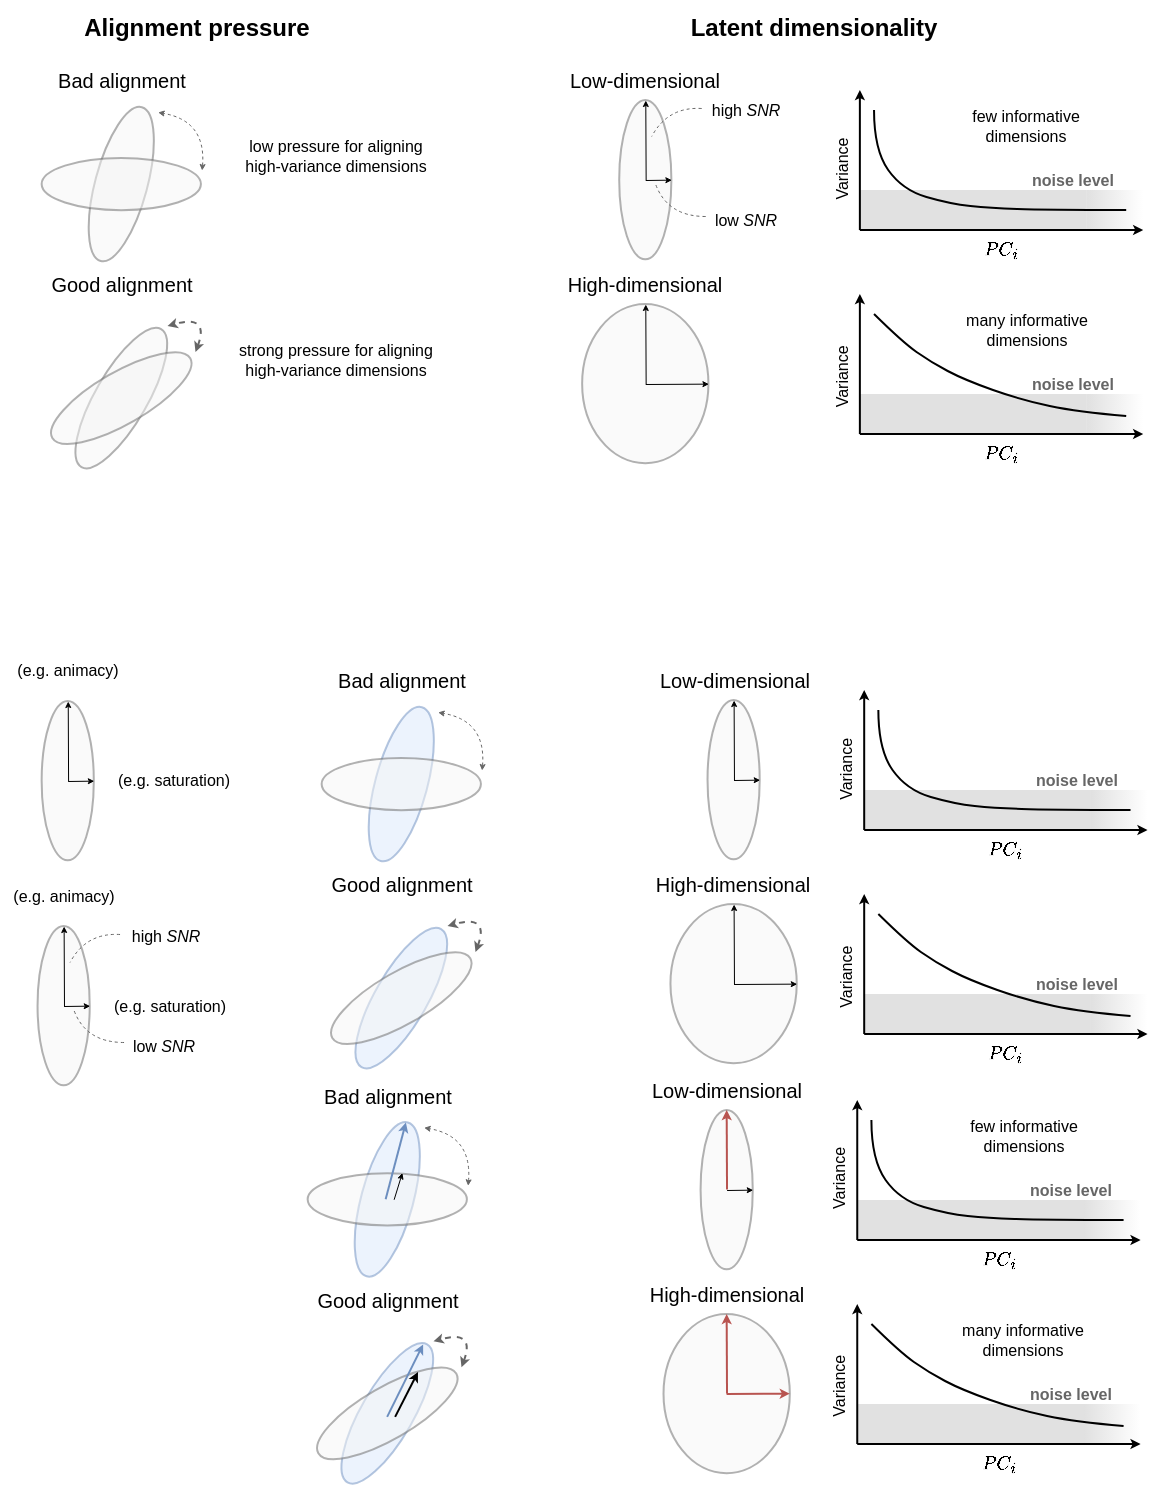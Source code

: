 <mxfile version="18.0.1" type="device"><diagram id="2ONsHkyWAr-i80uwNY6I" name="Simulations"><mxGraphModel dx="474" dy="2458" grid="1" gridSize="10" guides="1" tooltips="1" connect="1" arrows="1" fold="1" page="1" pageScale="1" pageWidth="850" pageHeight="1100" math="1" shadow="0"><root><mxCell id="PCLdOZFhewYvGaXyqv4q-0"/><mxCell id="PCLdOZFhewYvGaXyqv4q-1" parent="PCLdOZFhewYvGaXyqv4q-0"/><mxCell id="X0Z9y7ya4dx-kyn9QucU-18" value="" style="ellipse;whiteSpace=wrap;html=1;rotation=-90;strokeColor=#666666;strokeWidth=1;fillColor=#f5f5f5;opacity=50;fontColor=#333333;" parent="PCLdOZFhewYvGaXyqv4q-1" vertex="1"><mxGeometry x="320.82" y="-1999.76" width="79.64" height="63.15" as="geometry"/></mxCell><mxCell id="gXhSXfBaHzMpOq6-YAeQ-119" value="" style="group" parent="PCLdOZFhewYvGaXyqv4q-1" vertex="1" connectable="0"><mxGeometry x="347.603" y="-2109.997" width="26.085" height="79.64" as="geometry"/></mxCell><mxCell id="gXhSXfBaHzMpOq6-YAeQ-116" value="" style="ellipse;whiteSpace=wrap;html=1;rotation=-90;strokeColor=#666666;strokeWidth=1;fillColor=#f5f5f5;opacity=50;fontColor=#333333;" parent="gXhSXfBaHzMpOq6-YAeQ-119" vertex="1"><mxGeometry x="-26.777" y="26.777" width="79.64" height="26.085" as="geometry"/></mxCell><mxCell id="gXhSXfBaHzMpOq6-YAeQ-117" value="" style="endArrow=classic;html=1;rounded=0;fontSize=12;fontColor=#53A76D;strokeWidth=0.5;endSize=2;startSize=6;entryX=1;entryY=0.5;entryDx=0;entryDy=0;" parent="gXhSXfBaHzMpOq6-YAeQ-119" target="gXhSXfBaHzMpOq6-YAeQ-116" edge="1"><mxGeometry width="50" height="50" relative="1" as="geometry"><mxPoint x="13.223" y="39.777" as="sourcePoint"/><mxPoint x="27.223" y="-62.223" as="targetPoint"/></mxGeometry></mxCell><mxCell id="gXhSXfBaHzMpOq6-YAeQ-118" value="" style="endArrow=classic;html=1;rounded=0;fontSize=12;fontColor=#53A76D;strokeWidth=0.5;endSize=2;startSize=6;entryX=0.5;entryY=1;entryDx=0;entryDy=0;" parent="gXhSXfBaHzMpOq6-YAeQ-119" target="gXhSXfBaHzMpOq6-YAeQ-116" edge="1"><mxGeometry width="50" height="50" relative="1" as="geometry"><mxPoint x="12.997" y="39.997" as="sourcePoint"/><mxPoint x="42.223" y="-54.223" as="targetPoint"/></mxGeometry></mxCell><mxCell id="gXhSXfBaHzMpOq6-YAeQ-120" value="Latent dimensionality" style="text;html=1;strokeColor=none;fillColor=none;align=center;verticalAlign=middle;whiteSpace=wrap;rounded=0;fontSize=12;rotation=0;fontStyle=1;fontColor=#000000;" parent="PCLdOZFhewYvGaXyqv4q-1" vertex="1"><mxGeometry x="373.65" y="-2160" width="141.95" height="28.15" as="geometry"/></mxCell><mxCell id="gXhSXfBaHzMpOq6-YAeQ-121" value="Alignment pressure" style="text;html=1;strokeColor=none;fillColor=none;align=center;verticalAlign=middle;whiteSpace=wrap;rounded=0;fontSize=12;rotation=0;fontStyle=1;fontColor=#000000;" parent="PCLdOZFhewYvGaXyqv4q-1" vertex="1"><mxGeometry x="77.83" y="-2160" width="117" height="28.15" as="geometry"/></mxCell><mxCell id="gXhSXfBaHzMpOq6-YAeQ-124" value="Low-dimensional" style="text;html=1;strokeColor=none;fillColor=none;align=center;verticalAlign=middle;whiteSpace=wrap;rounded=0;fontSize=10;rotation=0;" parent="PCLdOZFhewYvGaXyqv4q-1" vertex="1"><mxGeometry x="314.31" y="-2125" width="92.67" height="10" as="geometry"/></mxCell><mxCell id="gXhSXfBaHzMpOq6-YAeQ-130" value="High-dimensional" style="text;html=1;strokeColor=none;fillColor=none;align=center;verticalAlign=middle;whiteSpace=wrap;rounded=0;fontSize=10;rotation=0;" parent="PCLdOZFhewYvGaXyqv4q-1" vertex="1"><mxGeometry x="319.31" y="-2023" width="82.67" height="10" as="geometry"/></mxCell><mxCell id="gXhSXfBaHzMpOq6-YAeQ-128" value="" style="endArrow=classic;html=1;rounded=0;fontSize=12;fontColor=#53A76D;strokeWidth=0.5;endSize=2;startSize=6;entryX=1;entryY=0.5;entryDx=0;entryDy=0;" parent="PCLdOZFhewYvGaXyqv4q-1" target="X0Z9y7ya4dx-kyn9QucU-18" edge="1"><mxGeometry width="50" height="50" relative="1" as="geometry"><mxPoint x="360.826" y="-1968.22" as="sourcePoint"/><mxPoint x="360.65" y="-2007.99" as="targetPoint"/></mxGeometry></mxCell><mxCell id="gXhSXfBaHzMpOq6-YAeQ-129" value="" style="endArrow=classic;html=1;rounded=0;fontSize=12;fontColor=#53A76D;strokeWidth=0.5;endSize=2;startSize=6;entryX=0.5;entryY=1;entryDx=0;entryDy=0;" parent="PCLdOZFhewYvGaXyqv4q-1" target="X0Z9y7ya4dx-kyn9QucU-18" edge="1"><mxGeometry width="50" height="50" relative="1" as="geometry"><mxPoint x="360.6" y="-1968" as="sourcePoint"/><mxPoint x="391.59" y="-1968.17" as="targetPoint"/></mxGeometry></mxCell><mxCell id="gXhSXfBaHzMpOq6-YAeQ-131" value="high &lt;i&gt;SNR&lt;/i&gt;" style="text;html=1;strokeColor=none;fillColor=none;align=center;verticalAlign=middle;whiteSpace=wrap;rounded=0;fontSize=8;rotation=0;" parent="PCLdOZFhewYvGaXyqv4q-1" vertex="1"><mxGeometry x="388.36" y="-2110" width="45.74" height="10" as="geometry"/></mxCell><mxCell id="gXhSXfBaHzMpOq6-YAeQ-132" value="low &lt;i&gt;SNR&lt;/i&gt;" style="text;html=1;strokeColor=none;fillColor=none;align=center;verticalAlign=middle;whiteSpace=wrap;rounded=0;fontSize=8;rotation=0;" parent="PCLdOZFhewYvGaXyqv4q-1" vertex="1"><mxGeometry x="387.6" y="-2055" width="45.74" height="10" as="geometry"/></mxCell><mxCell id="gXhSXfBaHzMpOq6-YAeQ-133" value="" style="endArrow=none;html=1;strokeWidth=0.5;fillColor=#f5f5f5;strokeColor=#666666;targetPerimeterSpacing=0;curved=1;dashed=1;" parent="PCLdOZFhewYvGaXyqv4q-1" edge="1"><mxGeometry width="50" height="50" relative="1" as="geometry"><mxPoint x="388.6" y="-2106" as="sourcePoint"/><mxPoint x="363.6" y="-2092" as="targetPoint"/><Array as="points"><mxPoint x="371.6" y="-2107"/></Array></mxGeometry></mxCell><mxCell id="gXhSXfBaHzMpOq6-YAeQ-134" value="" style="endArrow=none;html=1;strokeWidth=0.5;fillColor=#f5f5f5;strokeColor=#666666;targetPerimeterSpacing=0;curved=1;dashed=1;" parent="PCLdOZFhewYvGaXyqv4q-1" edge="1"><mxGeometry width="50" height="50" relative="1" as="geometry"><mxPoint x="390.6" y="-2052" as="sourcePoint"/><mxPoint x="365.6" y="-2068" as="targetPoint"/><Array as="points"><mxPoint x="371.6" y="-2052"/></Array></mxGeometry></mxCell><mxCell id="gXhSXfBaHzMpOq6-YAeQ-160" value="Bad alignment" style="text;html=1;strokeColor=none;fillColor=none;align=center;verticalAlign=middle;whiteSpace=wrap;rounded=0;fontSize=10;rotation=0;" parent="PCLdOZFhewYvGaXyqv4q-1" vertex="1"><mxGeometry x="60.98" y="-2125" width="75.72" height="10" as="geometry"/></mxCell><mxCell id="gXhSXfBaHzMpOq6-YAeQ-157" value="" style="ellipse;whiteSpace=wrap;html=1;rotation=-75;strokeColor=#666666;strokeWidth=1;fillColor=#f5f5f5;opacity=50;fontColor=#333333;" parent="PCLdOZFhewYvGaXyqv4q-1" vertex="1"><mxGeometry x="58.82" y="-2081" width="79.64" height="26.085" as="geometry"/></mxCell><mxCell id="gXhSXfBaHzMpOq6-YAeQ-161" value="" style="ellipse;whiteSpace=wrap;html=1;rotation=0;strokeColor=#666666;strokeWidth=1;fillColor=#f5f5f5;opacity=50;fontColor=#333333;" parent="PCLdOZFhewYvGaXyqv4q-1" vertex="1"><mxGeometry x="58.82" y="-2081" width="79.64" height="26.085" as="geometry"/></mxCell><mxCell id="gXhSXfBaHzMpOq6-YAeQ-162" value="" style="endArrow=classic;html=1;strokeWidth=0.5;fillColor=#f5f5f5;strokeColor=#666666;targetPerimeterSpacing=0;curved=1;dashed=1;startArrow=classic;startFill=1;endFill=1;endSize=2;startSize=2;" parent="PCLdOZFhewYvGaXyqv4q-1" edge="1"><mxGeometry width="50" height="50" relative="1" as="geometry"><mxPoint x="138.82" y="-2075" as="sourcePoint"/><mxPoint x="116.82" y="-2104" as="targetPoint"/><Array as="points"><mxPoint x="140.83" y="-2100"/></Array></mxGeometry></mxCell><mxCell id="gXhSXfBaHzMpOq6-YAeQ-165" value="low pressure for aligning high-variance dimensions" style="text;html=1;strokeColor=none;fillColor=none;align=center;verticalAlign=middle;whiteSpace=wrap;rounded=0;fontSize=8;rotation=0;" parent="PCLdOZFhewYvGaXyqv4q-1" vertex="1"><mxGeometry x="155.68" y="-2094.5" width="100.37" height="25" as="geometry"/></mxCell><mxCell id="gXhSXfBaHzMpOq6-YAeQ-169" value="Good alignment" style="text;html=1;strokeColor=none;fillColor=none;align=center;verticalAlign=middle;whiteSpace=wrap;rounded=0;fontSize=10;rotation=0;" parent="PCLdOZFhewYvGaXyqv4q-1" vertex="1"><mxGeometry x="60.78" y="-2023" width="75.71" height="10" as="geometry"/></mxCell><mxCell id="gXhSXfBaHzMpOq6-YAeQ-170" value="" style="ellipse;whiteSpace=wrap;html=1;rotation=-60;strokeColor=#666666;strokeWidth=1;fillColor=#f5f5f5;opacity=50;fontColor=#333333;" parent="PCLdOZFhewYvGaXyqv4q-1" vertex="1"><mxGeometry x="58.83" y="-1974" width="79.64" height="26.085" as="geometry"/></mxCell><mxCell id="gXhSXfBaHzMpOq6-YAeQ-171" value="" style="ellipse;whiteSpace=wrap;html=1;rotation=-30;strokeColor=#666666;strokeWidth=1;fillColor=#f5f5f5;opacity=50;fontColor=#333333;" parent="PCLdOZFhewYvGaXyqv4q-1" vertex="1"><mxGeometry x="58.83" y="-1974" width="79.64" height="26.085" as="geometry"/></mxCell><mxCell id="gXhSXfBaHzMpOq6-YAeQ-172" value="" style="endArrow=classic;html=1;strokeWidth=1;fillColor=#f5f5f5;strokeColor=#666666;targetPerimeterSpacing=0;curved=1;dashed=1;startArrow=classic;startFill=1;endFill=1;endSize=2;startSize=2;" parent="PCLdOZFhewYvGaXyqv4q-1" edge="1"><mxGeometry width="50" height="50" relative="1" as="geometry"><mxPoint x="135.75" y="-1984" as="sourcePoint"/><mxPoint x="121.75" y="-1997" as="targetPoint"/><Array as="points"><mxPoint x="142.83" y="-2003"/></Array></mxGeometry></mxCell><mxCell id="gXhSXfBaHzMpOq6-YAeQ-173" value="strong pressure for aligning high-variance dimensions" style="text;html=1;strokeColor=none;fillColor=none;align=center;verticalAlign=middle;whiteSpace=wrap;rounded=0;fontSize=8;rotation=0;" parent="PCLdOZFhewYvGaXyqv4q-1" vertex="1"><mxGeometry x="155.68" y="-1992.11" width="100.37" height="25" as="geometry"/></mxCell><mxCell id="gXhSXfBaHzMpOq6-YAeQ-176" value="" style="group" parent="PCLdOZFhewYvGaXyqv4q-1" vertex="1" connectable="0"><mxGeometry x="467.933" y="-1963" width="141.667" height="20.0" as="geometry"/></mxCell><mxCell id="gXhSXfBaHzMpOq6-YAeQ-177" value="" style="rounded=0;whiteSpace=wrap;html=1;fontSize=10;fillColor=#B3B3B3;strokeColor=none;opacity=40;" parent="gXhSXfBaHzMpOq6-YAeQ-176" vertex="1"><mxGeometry width="113.333" height="20.0" as="geometry"/></mxCell><mxCell id="gXhSXfBaHzMpOq6-YAeQ-178" value="" style="rounded=0;whiteSpace=wrap;html=1;fontSize=10;fillColor=#B3B3B3;strokeColor=none;opacity=40;gradientColor=#ffffff;gradientDirection=east;" parent="gXhSXfBaHzMpOq6-YAeQ-176" vertex="1"><mxGeometry x="113.333" width="28.333" height="20.0" as="geometry"/></mxCell><mxCell id="gXhSXfBaHzMpOq6-YAeQ-175" value="" style="group" parent="PCLdOZFhewYvGaXyqv4q-1" vertex="1" connectable="0"><mxGeometry x="467.933" y="-2065" width="141.667" height="20.0" as="geometry"/></mxCell><mxCell id="gXhSXfBaHzMpOq6-YAeQ-174" value="" style="rounded=0;whiteSpace=wrap;html=1;fontSize=10;fillColor=#B3B3B3;strokeColor=none;opacity=40;" parent="gXhSXfBaHzMpOq6-YAeQ-175" vertex="1"><mxGeometry width="113.333" height="20.0" as="geometry"/></mxCell><mxCell id="gXhSXfBaHzMpOq6-YAeQ-146" value="" style="rounded=0;whiteSpace=wrap;html=1;fontSize=10;fillColor=#B3B3B3;strokeColor=none;opacity=40;gradientColor=#ffffff;gradientDirection=east;" parent="gXhSXfBaHzMpOq6-YAeQ-175" vertex="1"><mxGeometry x="113.333" width="28.333" height="20.0" as="geometry"/></mxCell><mxCell id="gXhSXfBaHzMpOq6-YAeQ-136" value="" style="endArrow=classic;html=1;rounded=0;fontSize=12;fontColor=#53A76D;strokeWidth=1;endSize=2;startSize=6;" parent="PCLdOZFhewYvGaXyqv4q-1" edge="1"><mxGeometry width="50" height="50" relative="1" as="geometry"><mxPoint x="467.933" y="-2045" as="sourcePoint"/><mxPoint x="609.6" y="-2045" as="targetPoint"/></mxGeometry></mxCell><mxCell id="gXhSXfBaHzMpOq6-YAeQ-137" value="`PC_i`" style="text;html=1;strokeColor=none;fillColor=none;align=center;verticalAlign=middle;whiteSpace=wrap;rounded=0;fontSize=8;rotation=0;" parent="PCLdOZFhewYvGaXyqv4q-1" vertex="1"><mxGeometry x="467.933" y="-2040.36" width="141.667" height="10.0" as="geometry"/></mxCell><mxCell id="gXhSXfBaHzMpOq6-YAeQ-138" value="" style="endArrow=classic;html=1;rounded=0;fontSize=12;fontColor=#53A76D;strokeWidth=1;endSize=2;startSize=6;" parent="PCLdOZFhewYvGaXyqv4q-1" edge="1"><mxGeometry width="50" height="50" relative="1" as="geometry"><mxPoint x="467.933" y="-2045" as="sourcePoint"/><mxPoint x="467.933" y="-2115" as="targetPoint"/></mxGeometry></mxCell><mxCell id="gXhSXfBaHzMpOq6-YAeQ-139" value="Variance" style="text;html=1;strokeColor=none;fillColor=none;align=center;verticalAlign=middle;whiteSpace=wrap;rounded=0;fontSize=8;rotation=270;" parent="PCLdOZFhewYvGaXyqv4q-1" vertex="1"><mxGeometry x="439.21" y="-2081" width="39.11" height="10" as="geometry"/></mxCell><mxCell id="gXhSXfBaHzMpOq6-YAeQ-140" value="" style="endArrow=none;html=1;fontSize=10;fontColor=#000000;targetPerimeterSpacing=0;strokeWidth=1;curved=1;fillColor=#f5f5f5;strokeColor=#000000;" parent="PCLdOZFhewYvGaXyqv4q-1" edge="1"><mxGeometry width="50" height="50" relative="1" as="geometry"><mxPoint x="475.017" y="-2105" as="sourcePoint"/><mxPoint x="601.1" y="-2055" as="targetPoint"/><Array as="points"><mxPoint x="475.017" y="-2085"/><mxPoint x="489.183" y="-2065"/><mxPoint x="513.267" y="-2058"/><mxPoint x="533.1" y="-2056"/><mxPoint x="560.017" y="-2055"/></Array></mxGeometry></mxCell><mxCell id="gXhSXfBaHzMpOq6-YAeQ-145" value="few informative dimensions" style="text;html=1;strokeColor=none;fillColor=none;align=center;verticalAlign=middle;whiteSpace=wrap;rounded=0;fontSize=8;rotation=0;" parent="PCLdOZFhewYvGaXyqv4q-1" vertex="1"><mxGeometry x="506.08" y="-2110" width="90.09" height="25" as="geometry"/></mxCell><mxCell id="gXhSXfBaHzMpOq6-YAeQ-147" value="noise level" style="text;html=1;strokeColor=none;fillColor=none;align=center;verticalAlign=middle;whiteSpace=wrap;rounded=0;fontSize=8;rotation=0;fontColor=#666666;fontStyle=1" parent="PCLdOZFhewYvGaXyqv4q-1" vertex="1"><mxGeometry x="543.994" y="-2076.43" width="61.356" height="12.5" as="geometry"/></mxCell><mxCell id="gXhSXfBaHzMpOq6-YAeQ-149" value="" style="endArrow=classic;html=1;rounded=0;fontSize=12;fontColor=#53A76D;strokeWidth=1;endSize=2;startSize=6;" parent="PCLdOZFhewYvGaXyqv4q-1" edge="1"><mxGeometry width="50" height="50" relative="1" as="geometry"><mxPoint x="467.933" y="-1943" as="sourcePoint"/><mxPoint x="609.6" y="-1943" as="targetPoint"/></mxGeometry></mxCell><mxCell id="gXhSXfBaHzMpOq6-YAeQ-150" value="`PC_i`" style="text;html=1;strokeColor=none;fillColor=none;align=center;verticalAlign=middle;whiteSpace=wrap;rounded=0;fontSize=8;rotation=0;" parent="PCLdOZFhewYvGaXyqv4q-1" vertex="1"><mxGeometry x="467.933" y="-1938.36" width="141.667" height="10.0" as="geometry"/></mxCell><mxCell id="gXhSXfBaHzMpOq6-YAeQ-151" value="" style="endArrow=classic;html=1;rounded=0;fontSize=12;fontColor=#53A76D;strokeWidth=1;endSize=2;startSize=6;" parent="PCLdOZFhewYvGaXyqv4q-1" edge="1"><mxGeometry width="50" height="50" relative="1" as="geometry"><mxPoint x="467.933" y="-1943" as="sourcePoint"/><mxPoint x="467.933" y="-2013" as="targetPoint"/></mxGeometry></mxCell><mxCell id="gXhSXfBaHzMpOq6-YAeQ-153" value="" style="endArrow=none;html=1;fontSize=10;fontColor=#000000;targetPerimeterSpacing=0;strokeWidth=1;curved=1;fillColor=#f5f5f5;strokeColor=#000000;" parent="PCLdOZFhewYvGaXyqv4q-1" edge="1"><mxGeometry width="50" height="50" relative="1" as="geometry"><mxPoint x="475.017" y="-2003" as="sourcePoint"/><mxPoint x="601.1" y="-1952" as="targetPoint"/><Array as="points"><mxPoint x="489.183" y="-1989"/><mxPoint x="503.35" y="-1979"/><mxPoint x="520.35" y="-1970"/><mxPoint x="548.683" y="-1960"/><mxPoint x="577.017" y="-1954"/></Array></mxGeometry></mxCell><mxCell id="gXhSXfBaHzMpOq6-YAeQ-154" value="many informative dimensions" style="text;html=1;strokeColor=none;fillColor=none;align=center;verticalAlign=middle;whiteSpace=wrap;rounded=0;fontSize=8;rotation=0;" parent="PCLdOZFhewYvGaXyqv4q-1" vertex="1"><mxGeometry x="499.511" y="-2008" width="103.233" height="25.0" as="geometry"/></mxCell><mxCell id="gXhSXfBaHzMpOq6-YAeQ-155" value="noise level" style="text;html=1;strokeColor=none;fillColor=none;align=center;verticalAlign=middle;whiteSpace=wrap;rounded=0;fontSize=8;rotation=0;fontColor=#666666;fontStyle=1" parent="PCLdOZFhewYvGaXyqv4q-1" vertex="1"><mxGeometry x="543.994" y="-1974.43" width="61.356" height="12.5" as="geometry"/></mxCell><mxCell id="gb-jfNe13h6zw_2_S-bO-0" value="Variance" style="text;html=1;strokeColor=none;fillColor=none;align=center;verticalAlign=middle;whiteSpace=wrap;rounded=0;fontSize=8;rotation=270;" vertex="1" parent="PCLdOZFhewYvGaXyqv4q-1"><mxGeometry x="439.21" y="-1977.11" width="39.11" height="10" as="geometry"/></mxCell><mxCell id="gb-jfNe13h6zw_2_S-bO-1" value="" style="ellipse;whiteSpace=wrap;html=1;rotation=-90;strokeColor=#666666;strokeWidth=1;fillColor=#f5f5f5;opacity=50;fontColor=#333333;" vertex="1" parent="PCLdOZFhewYvGaXyqv4q-1"><mxGeometry x="364.98" y="-1699.76" width="79.64" height="63.15" as="geometry"/></mxCell><mxCell id="gb-jfNe13h6zw_2_S-bO-2" value="" style="group" vertex="1" connectable="0" parent="PCLdOZFhewYvGaXyqv4q-1"><mxGeometry x="391.763" y="-1809.997" width="26.085" height="79.64" as="geometry"/></mxCell><mxCell id="gb-jfNe13h6zw_2_S-bO-3" value="" style="ellipse;whiteSpace=wrap;html=1;rotation=-90;strokeColor=#666666;strokeWidth=1;fillColor=#f5f5f5;opacity=50;fontColor=#333333;" vertex="1" parent="gb-jfNe13h6zw_2_S-bO-2"><mxGeometry x="-26.777" y="26.777" width="79.64" height="26.085" as="geometry"/></mxCell><mxCell id="gb-jfNe13h6zw_2_S-bO-4" value="" style="endArrow=classic;html=1;rounded=0;fontSize=12;fontColor=#53A76D;strokeWidth=0.5;endSize=2;startSize=6;entryX=1;entryY=0.5;entryDx=0;entryDy=0;" edge="1" parent="gb-jfNe13h6zw_2_S-bO-2" target="gb-jfNe13h6zw_2_S-bO-3"><mxGeometry width="50" height="50" relative="1" as="geometry"><mxPoint x="13.223" y="39.777" as="sourcePoint"/><mxPoint x="27.223" y="-62.223" as="targetPoint"/></mxGeometry></mxCell><mxCell id="gb-jfNe13h6zw_2_S-bO-5" value="" style="endArrow=classic;html=1;rounded=0;fontSize=12;fontColor=#53A76D;strokeWidth=0.5;endSize=2;startSize=6;entryX=0.5;entryY=1;entryDx=0;entryDy=0;" edge="1" parent="gb-jfNe13h6zw_2_S-bO-2" target="gb-jfNe13h6zw_2_S-bO-3"><mxGeometry width="50" height="50" relative="1" as="geometry"><mxPoint x="12.997" y="39.997" as="sourcePoint"/><mxPoint x="42.223" y="-54.223" as="targetPoint"/></mxGeometry></mxCell><mxCell id="gb-jfNe13h6zw_2_S-bO-9" value="High-dimensional" style="text;html=1;strokeColor=none;fillColor=none;align=center;verticalAlign=middle;whiteSpace=wrap;rounded=0;fontSize=10;rotation=0;" vertex="1" parent="PCLdOZFhewYvGaXyqv4q-1"><mxGeometry x="363.47" y="-1723" width="82.67" height="10" as="geometry"/></mxCell><mxCell id="gb-jfNe13h6zw_2_S-bO-10" value="" style="endArrow=classic;html=1;rounded=0;fontSize=12;fontColor=#53A76D;strokeWidth=0.5;endSize=2;startSize=6;entryX=1;entryY=0.5;entryDx=0;entryDy=0;" edge="1" parent="PCLdOZFhewYvGaXyqv4q-1" target="gb-jfNe13h6zw_2_S-bO-1"><mxGeometry width="50" height="50" relative="1" as="geometry"><mxPoint x="404.986" y="-1668.22" as="sourcePoint"/><mxPoint x="404.81" y="-1707.99" as="targetPoint"/></mxGeometry></mxCell><mxCell id="gb-jfNe13h6zw_2_S-bO-11" value="" style="endArrow=classic;html=1;rounded=0;fontSize=12;fontColor=#53A76D;strokeWidth=0.5;endSize=2;startSize=6;entryX=0.5;entryY=1;entryDx=0;entryDy=0;" edge="1" parent="PCLdOZFhewYvGaXyqv4q-1" target="gb-jfNe13h6zw_2_S-bO-1"><mxGeometry width="50" height="50" relative="1" as="geometry"><mxPoint x="404.76" y="-1668" as="sourcePoint"/><mxPoint x="435.75" y="-1668.17" as="targetPoint"/></mxGeometry></mxCell><mxCell id="gb-jfNe13h6zw_2_S-bO-16" value="Bad alignment" style="text;html=1;strokeColor=none;fillColor=none;align=center;verticalAlign=middle;whiteSpace=wrap;rounded=0;fontSize=10;rotation=0;" vertex="1" parent="PCLdOZFhewYvGaXyqv4q-1"><mxGeometry x="200.98" y="-1825" width="75.72" height="10" as="geometry"/></mxCell><mxCell id="gb-jfNe13h6zw_2_S-bO-17" value="" style="ellipse;whiteSpace=wrap;html=1;rotation=-75;strokeColor=#6c8ebf;strokeWidth=1;fillColor=#dae8fc;opacity=50;" vertex="1" parent="PCLdOZFhewYvGaXyqv4q-1"><mxGeometry x="198.82" y="-1781" width="79.64" height="26.085" as="geometry"/></mxCell><mxCell id="gb-jfNe13h6zw_2_S-bO-18" value="" style="ellipse;whiteSpace=wrap;html=1;rotation=0;strokeColor=#666666;strokeWidth=1;fillColor=#f5f5f5;opacity=50;fontColor=#333333;" vertex="1" parent="PCLdOZFhewYvGaXyqv4q-1"><mxGeometry x="198.82" y="-1781" width="79.64" height="26.085" as="geometry"/></mxCell><mxCell id="gb-jfNe13h6zw_2_S-bO-19" value="" style="endArrow=classic;html=1;strokeWidth=0.5;fillColor=#f5f5f5;strokeColor=#666666;targetPerimeterSpacing=0;curved=1;dashed=1;startArrow=classic;startFill=1;endFill=1;endSize=2;startSize=2;" edge="1" parent="PCLdOZFhewYvGaXyqv4q-1"><mxGeometry width="50" height="50" relative="1" as="geometry"><mxPoint x="278.82" y="-1775" as="sourcePoint"/><mxPoint x="256.82" y="-1804" as="targetPoint"/><Array as="points"><mxPoint x="280.83" y="-1800"/></Array></mxGeometry></mxCell><mxCell id="gb-jfNe13h6zw_2_S-bO-21" value="Good alignment" style="text;html=1;strokeColor=none;fillColor=none;align=center;verticalAlign=middle;whiteSpace=wrap;rounded=0;fontSize=10;rotation=0;" vertex="1" parent="PCLdOZFhewYvGaXyqv4q-1"><mxGeometry x="200.78" y="-1723" width="75.71" height="10" as="geometry"/></mxCell><mxCell id="gb-jfNe13h6zw_2_S-bO-22" value="" style="ellipse;whiteSpace=wrap;html=1;rotation=-60;strokeColor=#6c8ebf;strokeWidth=1;fillColor=#dae8fc;opacity=50;" vertex="1" parent="PCLdOZFhewYvGaXyqv4q-1"><mxGeometry x="198.83" y="-1674" width="79.64" height="26.085" as="geometry"/></mxCell><mxCell id="gb-jfNe13h6zw_2_S-bO-23" value="" style="ellipse;whiteSpace=wrap;html=1;rotation=-30;strokeColor=#666666;strokeWidth=1;fillColor=#f5f5f5;opacity=50;fontColor=#333333;" vertex="1" parent="PCLdOZFhewYvGaXyqv4q-1"><mxGeometry x="198.83" y="-1674" width="79.64" height="26.085" as="geometry"/></mxCell><mxCell id="gb-jfNe13h6zw_2_S-bO-24" value="" style="endArrow=classic;html=1;strokeWidth=1;fillColor=#f5f5f5;strokeColor=#666666;targetPerimeterSpacing=0;curved=1;dashed=1;startArrow=classic;startFill=1;endFill=1;endSize=2;startSize=2;" edge="1" parent="PCLdOZFhewYvGaXyqv4q-1"><mxGeometry width="50" height="50" relative="1" as="geometry"><mxPoint x="275.75" y="-1684" as="sourcePoint"/><mxPoint x="261.75" y="-1697" as="targetPoint"/><Array as="points"><mxPoint x="282.83" y="-1703"/></Array></mxGeometry></mxCell><mxCell id="gb-jfNe13h6zw_2_S-bO-26" value="" style="group" vertex="1" connectable="0" parent="PCLdOZFhewYvGaXyqv4q-1"><mxGeometry x="470.093" y="-1663" width="141.667" height="20.0" as="geometry"/></mxCell><mxCell id="gb-jfNe13h6zw_2_S-bO-27" value="" style="rounded=0;whiteSpace=wrap;html=1;fontSize=10;fillColor=#B3B3B3;strokeColor=none;opacity=40;" vertex="1" parent="gb-jfNe13h6zw_2_S-bO-26"><mxGeometry width="113.333" height="20.0" as="geometry"/></mxCell><mxCell id="gb-jfNe13h6zw_2_S-bO-28" value="" style="rounded=0;whiteSpace=wrap;html=1;fontSize=10;fillColor=#B3B3B3;strokeColor=none;opacity=40;gradientColor=#ffffff;gradientDirection=east;" vertex="1" parent="gb-jfNe13h6zw_2_S-bO-26"><mxGeometry x="113.333" width="28.333" height="20.0" as="geometry"/></mxCell><mxCell id="gb-jfNe13h6zw_2_S-bO-29" value="" style="group" vertex="1" connectable="0" parent="PCLdOZFhewYvGaXyqv4q-1"><mxGeometry x="470.093" y="-1765" width="141.667" height="20.0" as="geometry"/></mxCell><mxCell id="gb-jfNe13h6zw_2_S-bO-30" value="" style="rounded=0;whiteSpace=wrap;html=1;fontSize=10;fillColor=#B3B3B3;strokeColor=none;opacity=40;" vertex="1" parent="gb-jfNe13h6zw_2_S-bO-29"><mxGeometry width="113.333" height="20.0" as="geometry"/></mxCell><mxCell id="gb-jfNe13h6zw_2_S-bO-31" value="" style="rounded=0;whiteSpace=wrap;html=1;fontSize=10;fillColor=#B3B3B3;strokeColor=none;opacity=40;gradientColor=#ffffff;gradientDirection=east;" vertex="1" parent="gb-jfNe13h6zw_2_S-bO-29"><mxGeometry x="113.333" width="28.333" height="20.0" as="geometry"/></mxCell><mxCell id="gb-jfNe13h6zw_2_S-bO-32" value="" style="endArrow=classic;html=1;rounded=0;fontSize=12;fontColor=#53A76D;strokeWidth=1;endSize=2;startSize=6;" edge="1" parent="PCLdOZFhewYvGaXyqv4q-1"><mxGeometry width="50" height="50" relative="1" as="geometry"><mxPoint x="470.093" y="-1745" as="sourcePoint"/><mxPoint x="611.76" y="-1745" as="targetPoint"/></mxGeometry></mxCell><mxCell id="gb-jfNe13h6zw_2_S-bO-33" value="`PC_i`" style="text;html=1;strokeColor=none;fillColor=none;align=center;verticalAlign=middle;whiteSpace=wrap;rounded=0;fontSize=8;rotation=0;" vertex="1" parent="PCLdOZFhewYvGaXyqv4q-1"><mxGeometry x="470.093" y="-1740.36" width="141.667" height="10.0" as="geometry"/></mxCell><mxCell id="gb-jfNe13h6zw_2_S-bO-34" value="" style="endArrow=classic;html=1;rounded=0;fontSize=12;fontColor=#53A76D;strokeWidth=1;endSize=2;startSize=6;" edge="1" parent="PCLdOZFhewYvGaXyqv4q-1"><mxGeometry width="50" height="50" relative="1" as="geometry"><mxPoint x="470.093" y="-1745" as="sourcePoint"/><mxPoint x="470.093" y="-1815" as="targetPoint"/></mxGeometry></mxCell><mxCell id="gb-jfNe13h6zw_2_S-bO-35" value="Variance" style="text;html=1;strokeColor=none;fillColor=none;align=center;verticalAlign=middle;whiteSpace=wrap;rounded=0;fontSize=8;rotation=270;" vertex="1" parent="PCLdOZFhewYvGaXyqv4q-1"><mxGeometry x="441.37" y="-1781" width="39.11" height="10" as="geometry"/></mxCell><mxCell id="gb-jfNe13h6zw_2_S-bO-36" value="" style="endArrow=none;html=1;fontSize=10;fontColor=#000000;targetPerimeterSpacing=0;strokeWidth=1;curved=1;fillColor=#f5f5f5;strokeColor=#000000;" edge="1" parent="PCLdOZFhewYvGaXyqv4q-1"><mxGeometry width="50" height="50" relative="1" as="geometry"><mxPoint x="477.177" y="-1805" as="sourcePoint"/><mxPoint x="603.26" y="-1755" as="targetPoint"/><Array as="points"><mxPoint x="477.177" y="-1785"/><mxPoint x="491.343" y="-1765"/><mxPoint x="515.427" y="-1758"/><mxPoint x="535.26" y="-1756"/><mxPoint x="562.177" y="-1755"/></Array></mxGeometry></mxCell><mxCell id="gb-jfNe13h6zw_2_S-bO-38" value="noise level" style="text;html=1;strokeColor=none;fillColor=none;align=center;verticalAlign=middle;whiteSpace=wrap;rounded=0;fontSize=8;rotation=0;fontColor=#666666;fontStyle=1" vertex="1" parent="PCLdOZFhewYvGaXyqv4q-1"><mxGeometry x="546.154" y="-1776.43" width="61.356" height="12.5" as="geometry"/></mxCell><mxCell id="gb-jfNe13h6zw_2_S-bO-39" value="" style="endArrow=classic;html=1;rounded=0;fontSize=12;fontColor=#53A76D;strokeWidth=1;endSize=2;startSize=6;" edge="1" parent="PCLdOZFhewYvGaXyqv4q-1"><mxGeometry width="50" height="50" relative="1" as="geometry"><mxPoint x="470.093" y="-1643" as="sourcePoint"/><mxPoint x="611.76" y="-1643" as="targetPoint"/></mxGeometry></mxCell><mxCell id="gb-jfNe13h6zw_2_S-bO-40" value="`PC_i`" style="text;html=1;strokeColor=none;fillColor=none;align=center;verticalAlign=middle;whiteSpace=wrap;rounded=0;fontSize=8;rotation=0;" vertex="1" parent="PCLdOZFhewYvGaXyqv4q-1"><mxGeometry x="470.093" y="-1638.36" width="141.667" height="10.0" as="geometry"/></mxCell><mxCell id="gb-jfNe13h6zw_2_S-bO-41" value="" style="endArrow=classic;html=1;rounded=0;fontSize=12;fontColor=#53A76D;strokeWidth=1;endSize=2;startSize=6;" edge="1" parent="PCLdOZFhewYvGaXyqv4q-1"><mxGeometry width="50" height="50" relative="1" as="geometry"><mxPoint x="470.093" y="-1643" as="sourcePoint"/><mxPoint x="470.093" y="-1713" as="targetPoint"/></mxGeometry></mxCell><mxCell id="gb-jfNe13h6zw_2_S-bO-42" value="" style="endArrow=none;html=1;fontSize=10;fontColor=#000000;targetPerimeterSpacing=0;strokeWidth=1;curved=1;fillColor=#f5f5f5;strokeColor=#000000;" edge="1" parent="PCLdOZFhewYvGaXyqv4q-1"><mxGeometry width="50" height="50" relative="1" as="geometry"><mxPoint x="477.177" y="-1703" as="sourcePoint"/><mxPoint x="603.26" y="-1652" as="targetPoint"/><Array as="points"><mxPoint x="491.343" y="-1689"/><mxPoint x="505.51" y="-1679"/><mxPoint x="522.51" y="-1670"/><mxPoint x="550.843" y="-1660"/><mxPoint x="579.177" y="-1654"/></Array></mxGeometry></mxCell><mxCell id="gb-jfNe13h6zw_2_S-bO-44" value="noise level" style="text;html=1;strokeColor=none;fillColor=none;align=center;verticalAlign=middle;whiteSpace=wrap;rounded=0;fontSize=8;rotation=0;fontColor=#666666;fontStyle=1" vertex="1" parent="PCLdOZFhewYvGaXyqv4q-1"><mxGeometry x="546.154" y="-1674.43" width="61.356" height="12.5" as="geometry"/></mxCell><mxCell id="gb-jfNe13h6zw_2_S-bO-45" value="Variance" style="text;html=1;strokeColor=none;fillColor=none;align=center;verticalAlign=middle;whiteSpace=wrap;rounded=0;fontSize=8;rotation=270;" vertex="1" parent="PCLdOZFhewYvGaXyqv4q-1"><mxGeometry x="441.37" y="-1677.11" width="39.11" height="10" as="geometry"/></mxCell><mxCell id="gb-jfNe13h6zw_2_S-bO-46" value="" style="group" vertex="1" connectable="0" parent="PCLdOZFhewYvGaXyqv4q-1"><mxGeometry x="58.823" y="-1809.497" width="26.085" height="79.64" as="geometry"/></mxCell><mxCell id="gb-jfNe13h6zw_2_S-bO-47" value="" style="ellipse;whiteSpace=wrap;html=1;rotation=-90;strokeColor=#666666;strokeWidth=1;fillColor=#f5f5f5;opacity=50;fontColor=#333333;" vertex="1" parent="gb-jfNe13h6zw_2_S-bO-46"><mxGeometry x="-26.777" y="26.777" width="79.64" height="26.085" as="geometry"/></mxCell><mxCell id="gb-jfNe13h6zw_2_S-bO-48" value="" style="endArrow=classic;html=1;rounded=0;fontSize=12;fontColor=#53A76D;strokeWidth=0.5;endSize=2;startSize=6;entryX=1;entryY=0.5;entryDx=0;entryDy=0;" edge="1" parent="gb-jfNe13h6zw_2_S-bO-46" target="gb-jfNe13h6zw_2_S-bO-47"><mxGeometry width="50" height="50" relative="1" as="geometry"><mxPoint x="13.223" y="39.777" as="sourcePoint"/><mxPoint x="27.223" y="-62.223" as="targetPoint"/></mxGeometry></mxCell><mxCell id="gb-jfNe13h6zw_2_S-bO-49" value="" style="endArrow=classic;html=1;rounded=0;fontSize=12;fontColor=#53A76D;strokeWidth=0.5;endSize=2;startSize=6;entryX=0.5;entryY=1;entryDx=0;entryDy=0;" edge="1" parent="gb-jfNe13h6zw_2_S-bO-46" target="gb-jfNe13h6zw_2_S-bO-47"><mxGeometry width="50" height="50" relative="1" as="geometry"><mxPoint x="12.997" y="39.997" as="sourcePoint"/><mxPoint x="42.223" y="-54.223" as="targetPoint"/></mxGeometry></mxCell><mxCell id="gb-jfNe13h6zw_2_S-bO-54" value="Low-dimensional" style="text;html=1;strokeColor=none;fillColor=none;align=center;verticalAlign=middle;whiteSpace=wrap;rounded=0;fontSize=10;rotation=0;" vertex="1" parent="PCLdOZFhewYvGaXyqv4q-1"><mxGeometry x="363.89" y="-1825" width="82.67" height="10" as="geometry"/></mxCell><mxCell id="gb-jfNe13h6zw_2_S-bO-55" value="(e.g. animacy)" style="text;html=1;strokeColor=none;fillColor=none;align=center;verticalAlign=middle;whiteSpace=wrap;rounded=0;fontSize=8;rotation=0;" vertex="1" parent="PCLdOZFhewYvGaXyqv4q-1"><mxGeometry x="40.87" y="-1830" width="62" height="10" as="geometry"/></mxCell><mxCell id="gb-jfNe13h6zw_2_S-bO-56" value="(e.g. saturation)" style="text;html=1;strokeColor=none;fillColor=none;align=center;verticalAlign=middle;whiteSpace=wrap;rounded=0;fontSize=8;rotation=0;" vertex="1" parent="PCLdOZFhewYvGaXyqv4q-1"><mxGeometry x="93.68" y="-1774.68" width="62" height="10" as="geometry"/></mxCell><mxCell id="gb-jfNe13h6zw_2_S-bO-57" value="" style="group" vertex="1" connectable="0" parent="PCLdOZFhewYvGaXyqv4q-1"><mxGeometry x="56.773" y="-1696.997" width="26.085" height="79.64" as="geometry"/></mxCell><mxCell id="gb-jfNe13h6zw_2_S-bO-58" value="" style="ellipse;whiteSpace=wrap;html=1;rotation=-90;strokeColor=#666666;strokeWidth=1;fillColor=#f5f5f5;opacity=50;fontColor=#333333;" vertex="1" parent="gb-jfNe13h6zw_2_S-bO-57"><mxGeometry x="-26.777" y="26.777" width="79.64" height="26.085" as="geometry"/></mxCell><mxCell id="gb-jfNe13h6zw_2_S-bO-59" value="" style="endArrow=classic;html=1;rounded=0;fontSize=12;fontColor=#53A76D;strokeWidth=0.5;endSize=2;startSize=6;entryX=1;entryY=0.5;entryDx=0;entryDy=0;" edge="1" parent="gb-jfNe13h6zw_2_S-bO-57" target="gb-jfNe13h6zw_2_S-bO-58"><mxGeometry width="50" height="50" relative="1" as="geometry"><mxPoint x="13.223" y="39.777" as="sourcePoint"/><mxPoint x="27.223" y="-62.223" as="targetPoint"/></mxGeometry></mxCell><mxCell id="gb-jfNe13h6zw_2_S-bO-60" value="" style="endArrow=classic;html=1;rounded=0;fontSize=12;fontColor=#53A76D;strokeWidth=0.5;endSize=2;startSize=6;entryX=0.5;entryY=1;entryDx=0;entryDy=0;" edge="1" parent="gb-jfNe13h6zw_2_S-bO-57" target="gb-jfNe13h6zw_2_S-bO-58"><mxGeometry width="50" height="50" relative="1" as="geometry"><mxPoint x="12.997" y="39.997" as="sourcePoint"/><mxPoint x="42.223" y="-54.223" as="targetPoint"/></mxGeometry></mxCell><mxCell id="gb-jfNe13h6zw_2_S-bO-61" value="high &lt;i&gt;SNR&lt;/i&gt;" style="text;html=1;strokeColor=none;fillColor=none;align=center;verticalAlign=middle;whiteSpace=wrap;rounded=0;fontSize=8;rotation=0;" vertex="1" parent="PCLdOZFhewYvGaXyqv4q-1"><mxGeometry x="97.53" y="-1697" width="45.74" height="10" as="geometry"/></mxCell><mxCell id="gb-jfNe13h6zw_2_S-bO-62" value="low &lt;i&gt;SNR&lt;/i&gt;" style="text;html=1;strokeColor=none;fillColor=none;align=center;verticalAlign=middle;whiteSpace=wrap;rounded=0;fontSize=8;rotation=0;" vertex="1" parent="PCLdOZFhewYvGaXyqv4q-1"><mxGeometry x="96.77" y="-1642" width="45.74" height="10" as="geometry"/></mxCell><mxCell id="gb-jfNe13h6zw_2_S-bO-63" value="" style="endArrow=none;html=1;strokeWidth=0.5;fillColor=#f5f5f5;strokeColor=#666666;targetPerimeterSpacing=0;curved=1;dashed=1;" edge="1" parent="PCLdOZFhewYvGaXyqv4q-1"><mxGeometry width="50" height="50" relative="1" as="geometry"><mxPoint x="97.77" y="-1693" as="sourcePoint"/><mxPoint x="72.77" y="-1679" as="targetPoint"/><Array as="points"><mxPoint x="80.77" y="-1694"/></Array></mxGeometry></mxCell><mxCell id="gb-jfNe13h6zw_2_S-bO-64" value="" style="endArrow=none;html=1;strokeWidth=0.5;fillColor=#f5f5f5;strokeColor=#666666;targetPerimeterSpacing=0;curved=1;dashed=1;" edge="1" parent="PCLdOZFhewYvGaXyqv4q-1"><mxGeometry width="50" height="50" relative="1" as="geometry"><mxPoint x="99.77" y="-1639" as="sourcePoint"/><mxPoint x="74.77" y="-1655" as="targetPoint"/><Array as="points"><mxPoint x="80.77" y="-1639"/></Array></mxGeometry></mxCell><mxCell id="gb-jfNe13h6zw_2_S-bO-65" value="(e.g. animacy)" style="text;html=1;strokeColor=none;fillColor=none;align=center;verticalAlign=middle;whiteSpace=wrap;rounded=0;fontSize=8;rotation=0;" vertex="1" parent="PCLdOZFhewYvGaXyqv4q-1"><mxGeometry x="38.82" y="-1717.5" width="62" height="10" as="geometry"/></mxCell><mxCell id="gb-jfNe13h6zw_2_S-bO-66" value="(e.g. saturation)" style="text;html=1;strokeColor=none;fillColor=none;align=center;verticalAlign=middle;whiteSpace=wrap;rounded=0;fontSize=8;rotation=0;" vertex="1" parent="PCLdOZFhewYvGaXyqv4q-1"><mxGeometry x="91.63" y="-1662.18" width="62" height="10" as="geometry"/></mxCell><mxCell id="gb-jfNe13h6zw_2_S-bO-90" value="Bad alignment" style="text;html=1;strokeColor=none;fillColor=none;align=center;verticalAlign=middle;whiteSpace=wrap;rounded=0;fontSize=10;rotation=0;" vertex="1" parent="PCLdOZFhewYvGaXyqv4q-1"><mxGeometry x="193.98" y="-1617.36" width="75.72" height="10" as="geometry"/></mxCell><mxCell id="gb-jfNe13h6zw_2_S-bO-91" value="" style="ellipse;whiteSpace=wrap;html=1;rotation=-75;strokeColor=#6c8ebf;strokeWidth=1;fillColor=#dae8fc;opacity=50;" vertex="1" parent="PCLdOZFhewYvGaXyqv4q-1"><mxGeometry x="191.82" y="-1573.36" width="79.64" height="26.085" as="geometry"/></mxCell><mxCell id="gb-jfNe13h6zw_2_S-bO-92" value="" style="ellipse;whiteSpace=wrap;html=1;rotation=0;strokeColor=#666666;strokeWidth=1;fillColor=#f5f5f5;opacity=50;fontColor=#333333;" vertex="1" parent="PCLdOZFhewYvGaXyqv4q-1"><mxGeometry x="191.82" y="-1573.36" width="79.64" height="26.085" as="geometry"/></mxCell><mxCell id="gb-jfNe13h6zw_2_S-bO-93" value="" style="endArrow=classic;html=1;strokeWidth=0.5;fillColor=#f5f5f5;strokeColor=#666666;targetPerimeterSpacing=0;curved=1;dashed=1;startArrow=classic;startFill=1;endFill=1;endSize=2;startSize=2;" edge="1" parent="PCLdOZFhewYvGaXyqv4q-1"><mxGeometry width="50" height="50" relative="1" as="geometry"><mxPoint x="271.82" y="-1567.36" as="sourcePoint"/><mxPoint x="249.82" y="-1596.36" as="targetPoint"/><Array as="points"><mxPoint x="273.83" y="-1592.36"/></Array></mxGeometry></mxCell><mxCell id="gb-jfNe13h6zw_2_S-bO-94" value="Good alignment" style="text;html=1;strokeColor=none;fillColor=none;align=center;verticalAlign=middle;whiteSpace=wrap;rounded=0;fontSize=10;rotation=0;" vertex="1" parent="PCLdOZFhewYvGaXyqv4q-1"><mxGeometry x="193.78" y="-1515.36" width="75.71" height="10" as="geometry"/></mxCell><mxCell id="gb-jfNe13h6zw_2_S-bO-95" value="" style="ellipse;whiteSpace=wrap;html=1;rotation=-60;strokeColor=#6c8ebf;strokeWidth=1;fillColor=#dae8fc;opacity=50;" vertex="1" parent="PCLdOZFhewYvGaXyqv4q-1"><mxGeometry x="191.83" y="-1466.36" width="79.64" height="26.085" as="geometry"/></mxCell><mxCell id="gb-jfNe13h6zw_2_S-bO-96" value="" style="ellipse;whiteSpace=wrap;html=1;rotation=-30;strokeColor=#666666;strokeWidth=1;fillColor=#f5f5f5;opacity=50;fontColor=#333333;" vertex="1" parent="PCLdOZFhewYvGaXyqv4q-1"><mxGeometry x="191.83" y="-1466.36" width="79.64" height="26.085" as="geometry"/></mxCell><mxCell id="gb-jfNe13h6zw_2_S-bO-97" value="" style="endArrow=classic;html=1;strokeWidth=1;fillColor=#f5f5f5;strokeColor=#666666;targetPerimeterSpacing=0;curved=1;dashed=1;startArrow=classic;startFill=1;endFill=1;endSize=2;startSize=2;" edge="1" parent="PCLdOZFhewYvGaXyqv4q-1"><mxGeometry width="50" height="50" relative="1" as="geometry"><mxPoint x="268.75" y="-1476.36" as="sourcePoint"/><mxPoint x="254.75" y="-1489.36" as="targetPoint"/><Array as="points"><mxPoint x="275.83" y="-1495.36"/></Array></mxGeometry></mxCell><mxCell id="gb-jfNe13h6zw_2_S-bO-98" value="" style="endArrow=classic;html=1;rounded=0;fontSize=12;fontColor=#53A76D;strokeWidth=1;endSize=2;startSize=6;entryX=1;entryY=0.5;entryDx=0;entryDy=0;fillColor=#dae8fc;strokeColor=#6c8ebf;" edge="1" parent="PCLdOZFhewYvGaXyqv4q-1"><mxGeometry width="50" height="50" relative="1" as="geometry"><mxPoint x="230.82" y="-1560.36" as="sourcePoint"/><mxPoint x="240.946" y="-1598.781" as="targetPoint"/></mxGeometry></mxCell><mxCell id="gb-jfNe13h6zw_2_S-bO-99" value="" style="endArrow=classic;html=1;rounded=0;fontSize=12;fontColor=#53A76D;strokeWidth=0.5;endSize=2;startSize=6;entryX=1;entryY=0.5;entryDx=0;entryDy=0;" edge="1" parent="PCLdOZFhewYvGaXyqv4q-1"><mxGeometry width="50" height="50" relative="1" as="geometry"><mxPoint x="234.82" y="-1560.36" as="sourcePoint"/><mxPoint x="238.946" y="-1573.781" as="targetPoint"/></mxGeometry></mxCell><mxCell id="gb-jfNe13h6zw_2_S-bO-100" value="" style="endArrow=classic;html=1;rounded=0;fontSize=12;fontColor=#53A76D;strokeWidth=1;endSize=2;startSize=6;entryX=1;entryY=0.5;entryDx=0;entryDy=0;fillColor=#dae8fc;strokeColor=#6c8ebf;" edge="1" parent="PCLdOZFhewYvGaXyqv4q-1"><mxGeometry width="50" height="50" relative="1" as="geometry"><mxPoint x="231.57" y="-1451.58" as="sourcePoint"/><mxPoint x="249.56" y="-1487.803" as="targetPoint"/></mxGeometry></mxCell><mxCell id="gb-jfNe13h6zw_2_S-bO-101" value="" style="endArrow=classic;html=1;rounded=0;fontSize=12;fontColor=#53A76D;strokeWidth=1;endSize=2;startSize=6;fillColor=#dae8fc;strokeColor=#000000;" edge="1" parent="PCLdOZFhewYvGaXyqv4q-1"><mxGeometry width="50" height="50" relative="1" as="geometry"><mxPoint x="235.57" y="-1451.58" as="sourcePoint"/><mxPoint x="247" y="-1474" as="targetPoint"/></mxGeometry></mxCell><mxCell id="gb-jfNe13h6zw_2_S-bO-103" value="" style="ellipse;whiteSpace=wrap;html=1;rotation=-90;strokeColor=#666666;strokeWidth=1;fillColor=#f5f5f5;opacity=50;fontColor=#333333;" vertex="1" parent="PCLdOZFhewYvGaXyqv4q-1"><mxGeometry x="361.51" y="-1494.76" width="79.64" height="63.15" as="geometry"/></mxCell><mxCell id="gb-jfNe13h6zw_2_S-bO-104" value="" style="group" vertex="1" connectable="0" parent="PCLdOZFhewYvGaXyqv4q-1"><mxGeometry x="388.293" y="-1604.997" width="26.085" height="79.64" as="geometry"/></mxCell><mxCell id="gb-jfNe13h6zw_2_S-bO-105" value="" style="ellipse;whiteSpace=wrap;html=1;rotation=-90;strokeColor=#666666;strokeWidth=1;fillColor=#f5f5f5;opacity=50;fontColor=#333333;" vertex="1" parent="gb-jfNe13h6zw_2_S-bO-104"><mxGeometry x="-26.777" y="26.777" width="79.64" height="26.085" as="geometry"/></mxCell><mxCell id="gb-jfNe13h6zw_2_S-bO-106" value="" style="endArrow=classic;html=1;rounded=0;fontSize=12;fontColor=#53A76D;strokeWidth=1;endSize=2;startSize=6;entryX=1;entryY=0.5;entryDx=0;entryDy=0;fillColor=#f8cecc;strokeColor=#b85450;" edge="1" parent="gb-jfNe13h6zw_2_S-bO-104" target="gb-jfNe13h6zw_2_S-bO-105"><mxGeometry width="50" height="50" relative="1" as="geometry"><mxPoint x="13.223" y="39.777" as="sourcePoint"/><mxPoint x="27.223" y="-62.223" as="targetPoint"/></mxGeometry></mxCell><mxCell id="gb-jfNe13h6zw_2_S-bO-107" value="" style="endArrow=classic;html=1;rounded=0;fontSize=12;fontColor=#53A76D;strokeWidth=0.5;endSize=2;startSize=6;entryX=0.5;entryY=1;entryDx=0;entryDy=0;" edge="1" parent="gb-jfNe13h6zw_2_S-bO-104" target="gb-jfNe13h6zw_2_S-bO-105"><mxGeometry width="50" height="50" relative="1" as="geometry"><mxPoint x="12.997" y="39.997" as="sourcePoint"/><mxPoint x="42.223" y="-54.223" as="targetPoint"/></mxGeometry></mxCell><mxCell id="gb-jfNe13h6zw_2_S-bO-108" value="High-dimensional" style="text;html=1;strokeColor=none;fillColor=none;align=center;verticalAlign=middle;whiteSpace=wrap;rounded=0;fontSize=10;rotation=0;" vertex="1" parent="PCLdOZFhewYvGaXyqv4q-1"><mxGeometry x="360" y="-1518" width="82.67" height="10" as="geometry"/></mxCell><mxCell id="gb-jfNe13h6zw_2_S-bO-109" value="" style="endArrow=classic;html=1;rounded=0;fontSize=12;fontColor=#53A76D;strokeWidth=1;endSize=2;startSize=6;entryX=1;entryY=0.5;entryDx=0;entryDy=0;fillColor=#f8cecc;strokeColor=#b85450;" edge="1" parent="PCLdOZFhewYvGaXyqv4q-1" target="gb-jfNe13h6zw_2_S-bO-103"><mxGeometry width="50" height="50" relative="1" as="geometry"><mxPoint x="401.516" y="-1463.22" as="sourcePoint"/><mxPoint x="401.34" y="-1502.99" as="targetPoint"/></mxGeometry></mxCell><mxCell id="gb-jfNe13h6zw_2_S-bO-110" value="" style="endArrow=classic;html=1;rounded=0;fontSize=12;fontColor=#53A76D;strokeWidth=1;endSize=2;startSize=6;entryX=0.5;entryY=1;entryDx=0;entryDy=0;fillColor=#f8cecc;strokeColor=#b85450;" edge="1" parent="PCLdOZFhewYvGaXyqv4q-1" target="gb-jfNe13h6zw_2_S-bO-103"><mxGeometry width="50" height="50" relative="1" as="geometry"><mxPoint x="401.29" y="-1463" as="sourcePoint"/><mxPoint x="432.28" y="-1463.17" as="targetPoint"/></mxGeometry></mxCell><mxCell id="gb-jfNe13h6zw_2_S-bO-111" value="" style="group" vertex="1" connectable="0" parent="PCLdOZFhewYvGaXyqv4q-1"><mxGeometry x="466.623" y="-1458" width="141.667" height="20.0" as="geometry"/></mxCell><mxCell id="gb-jfNe13h6zw_2_S-bO-112" value="" style="rounded=0;whiteSpace=wrap;html=1;fontSize=10;fillColor=#B3B3B3;strokeColor=none;opacity=40;" vertex="1" parent="gb-jfNe13h6zw_2_S-bO-111"><mxGeometry width="113.333" height="20.0" as="geometry"/></mxCell><mxCell id="gb-jfNe13h6zw_2_S-bO-113" value="" style="rounded=0;whiteSpace=wrap;html=1;fontSize=10;fillColor=#B3B3B3;strokeColor=none;opacity=40;gradientColor=#ffffff;gradientDirection=east;" vertex="1" parent="gb-jfNe13h6zw_2_S-bO-111"><mxGeometry x="113.333" width="28.333" height="20.0" as="geometry"/></mxCell><mxCell id="gb-jfNe13h6zw_2_S-bO-114" value="" style="group" vertex="1" connectable="0" parent="PCLdOZFhewYvGaXyqv4q-1"><mxGeometry x="466.623" y="-1560" width="141.667" height="20.0" as="geometry"/></mxCell><mxCell id="gb-jfNe13h6zw_2_S-bO-115" value="" style="rounded=0;whiteSpace=wrap;html=1;fontSize=10;fillColor=#B3B3B3;strokeColor=none;opacity=40;" vertex="1" parent="gb-jfNe13h6zw_2_S-bO-114"><mxGeometry width="113.333" height="20.0" as="geometry"/></mxCell><mxCell id="gb-jfNe13h6zw_2_S-bO-116" value="" style="rounded=0;whiteSpace=wrap;html=1;fontSize=10;fillColor=#B3B3B3;strokeColor=none;opacity=40;gradientColor=#ffffff;gradientDirection=east;" vertex="1" parent="gb-jfNe13h6zw_2_S-bO-114"><mxGeometry x="113.333" width="28.333" height="20.0" as="geometry"/></mxCell><mxCell id="gb-jfNe13h6zw_2_S-bO-117" value="" style="endArrow=classic;html=1;rounded=0;fontSize=12;fontColor=#53A76D;strokeWidth=1;endSize=2;startSize=6;" edge="1" parent="PCLdOZFhewYvGaXyqv4q-1"><mxGeometry width="50" height="50" relative="1" as="geometry"><mxPoint x="466.623" y="-1540" as="sourcePoint"/><mxPoint x="608.29" y="-1540" as="targetPoint"/></mxGeometry></mxCell><mxCell id="gb-jfNe13h6zw_2_S-bO-118" value="`PC_i`" style="text;html=1;strokeColor=none;fillColor=none;align=center;verticalAlign=middle;whiteSpace=wrap;rounded=0;fontSize=8;rotation=0;" vertex="1" parent="PCLdOZFhewYvGaXyqv4q-1"><mxGeometry x="466.623" y="-1535.36" width="141.667" height="10.0" as="geometry"/></mxCell><mxCell id="gb-jfNe13h6zw_2_S-bO-119" value="" style="endArrow=classic;html=1;rounded=0;fontSize=12;fontColor=#53A76D;strokeWidth=1;endSize=2;startSize=6;" edge="1" parent="PCLdOZFhewYvGaXyqv4q-1"><mxGeometry width="50" height="50" relative="1" as="geometry"><mxPoint x="466.623" y="-1540" as="sourcePoint"/><mxPoint x="466.623" y="-1610" as="targetPoint"/></mxGeometry></mxCell><mxCell id="gb-jfNe13h6zw_2_S-bO-120" value="Variance" style="text;html=1;strokeColor=none;fillColor=none;align=center;verticalAlign=middle;whiteSpace=wrap;rounded=0;fontSize=8;rotation=270;" vertex="1" parent="PCLdOZFhewYvGaXyqv4q-1"><mxGeometry x="437.9" y="-1576" width="39.11" height="10" as="geometry"/></mxCell><mxCell id="gb-jfNe13h6zw_2_S-bO-121" value="" style="endArrow=none;html=1;fontSize=10;fontColor=#000000;targetPerimeterSpacing=0;strokeWidth=1;curved=1;fillColor=#f5f5f5;strokeColor=#000000;" edge="1" parent="PCLdOZFhewYvGaXyqv4q-1"><mxGeometry width="50" height="50" relative="1" as="geometry"><mxPoint x="473.707" y="-1600" as="sourcePoint"/><mxPoint x="599.79" y="-1550" as="targetPoint"/><Array as="points"><mxPoint x="473.707" y="-1580"/><mxPoint x="487.873" y="-1560"/><mxPoint x="511.957" y="-1553"/><mxPoint x="531.79" y="-1551"/><mxPoint x="558.707" y="-1550"/></Array></mxGeometry></mxCell><mxCell id="gb-jfNe13h6zw_2_S-bO-122" value="few informative dimensions" style="text;html=1;strokeColor=none;fillColor=none;align=center;verticalAlign=middle;whiteSpace=wrap;rounded=0;fontSize=8;rotation=0;" vertex="1" parent="PCLdOZFhewYvGaXyqv4q-1"><mxGeometry x="504.77" y="-1605" width="90.09" height="25" as="geometry"/></mxCell><mxCell id="gb-jfNe13h6zw_2_S-bO-123" value="noise level" style="text;html=1;strokeColor=none;fillColor=none;align=center;verticalAlign=middle;whiteSpace=wrap;rounded=0;fontSize=8;rotation=0;fontColor=#666666;fontStyle=1" vertex="1" parent="PCLdOZFhewYvGaXyqv4q-1"><mxGeometry x="542.684" y="-1571.43" width="61.356" height="12.5" as="geometry"/></mxCell><mxCell id="gb-jfNe13h6zw_2_S-bO-124" value="" style="endArrow=classic;html=1;rounded=0;fontSize=12;fontColor=#53A76D;strokeWidth=1;endSize=2;startSize=6;" edge="1" parent="PCLdOZFhewYvGaXyqv4q-1"><mxGeometry width="50" height="50" relative="1" as="geometry"><mxPoint x="466.623" y="-1438" as="sourcePoint"/><mxPoint x="608.29" y="-1438" as="targetPoint"/></mxGeometry></mxCell><mxCell id="gb-jfNe13h6zw_2_S-bO-125" value="`PC_i`" style="text;html=1;strokeColor=none;fillColor=none;align=center;verticalAlign=middle;whiteSpace=wrap;rounded=0;fontSize=8;rotation=0;" vertex="1" parent="PCLdOZFhewYvGaXyqv4q-1"><mxGeometry x="466.623" y="-1433.36" width="141.667" height="10.0" as="geometry"/></mxCell><mxCell id="gb-jfNe13h6zw_2_S-bO-126" value="" style="endArrow=classic;html=1;rounded=0;fontSize=12;fontColor=#53A76D;strokeWidth=1;endSize=2;startSize=6;" edge="1" parent="PCLdOZFhewYvGaXyqv4q-1"><mxGeometry width="50" height="50" relative="1" as="geometry"><mxPoint x="466.623" y="-1438" as="sourcePoint"/><mxPoint x="466.623" y="-1508" as="targetPoint"/></mxGeometry></mxCell><mxCell id="gb-jfNe13h6zw_2_S-bO-127" value="" style="endArrow=none;html=1;fontSize=10;fontColor=#000000;targetPerimeterSpacing=0;strokeWidth=1;curved=1;fillColor=#f5f5f5;strokeColor=#000000;" edge="1" parent="PCLdOZFhewYvGaXyqv4q-1"><mxGeometry width="50" height="50" relative="1" as="geometry"><mxPoint x="473.707" y="-1498" as="sourcePoint"/><mxPoint x="599.79" y="-1447" as="targetPoint"/><Array as="points"><mxPoint x="487.873" y="-1484"/><mxPoint x="502.04" y="-1474"/><mxPoint x="519.04" y="-1465"/><mxPoint x="547.373" y="-1455"/><mxPoint x="575.707" y="-1449"/></Array></mxGeometry></mxCell><mxCell id="gb-jfNe13h6zw_2_S-bO-128" value="many informative dimensions" style="text;html=1;strokeColor=none;fillColor=none;align=center;verticalAlign=middle;whiteSpace=wrap;rounded=0;fontSize=8;rotation=0;" vertex="1" parent="PCLdOZFhewYvGaXyqv4q-1"><mxGeometry x="498.201" y="-1503" width="103.233" height="25.0" as="geometry"/></mxCell><mxCell id="gb-jfNe13h6zw_2_S-bO-129" value="noise level" style="text;html=1;strokeColor=none;fillColor=none;align=center;verticalAlign=middle;whiteSpace=wrap;rounded=0;fontSize=8;rotation=0;fontColor=#666666;fontStyle=1" vertex="1" parent="PCLdOZFhewYvGaXyqv4q-1"><mxGeometry x="542.684" y="-1469.43" width="61.356" height="12.5" as="geometry"/></mxCell><mxCell id="gb-jfNe13h6zw_2_S-bO-130" value="Variance" style="text;html=1;strokeColor=none;fillColor=none;align=center;verticalAlign=middle;whiteSpace=wrap;rounded=0;fontSize=8;rotation=270;" vertex="1" parent="PCLdOZFhewYvGaXyqv4q-1"><mxGeometry x="437.9" y="-1472.11" width="39.11" height="10" as="geometry"/></mxCell><mxCell id="gb-jfNe13h6zw_2_S-bO-131" value="Low-dimensional" style="text;html=1;strokeColor=none;fillColor=none;align=center;verticalAlign=middle;whiteSpace=wrap;rounded=0;fontSize=10;rotation=0;" vertex="1" parent="PCLdOZFhewYvGaXyqv4q-1"><mxGeometry x="360.42" y="-1620" width="82.67" height="10" as="geometry"/></mxCell></root></mxGraphModel></diagram></mxfile>
